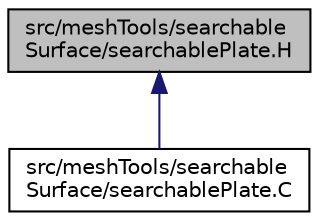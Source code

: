 digraph "src/meshTools/searchableSurface/searchablePlate.H"
{
  bgcolor="transparent";
  edge [fontname="Helvetica",fontsize="10",labelfontname="Helvetica",labelfontsize="10"];
  node [fontname="Helvetica",fontsize="10",shape=record];
  Node178 [label="src/meshTools/searchable\lSurface/searchablePlate.H",height=0.2,width=0.4,color="black", fillcolor="grey75", style="filled", fontcolor="black"];
  Node178 -> Node179 [dir="back",color="midnightblue",fontsize="10",style="solid",fontname="Helvetica"];
  Node179 [label="src/meshTools/searchable\lSurface/searchablePlate.C",height=0.2,width=0.4,color="black",URL="$a08498.html"];
}
